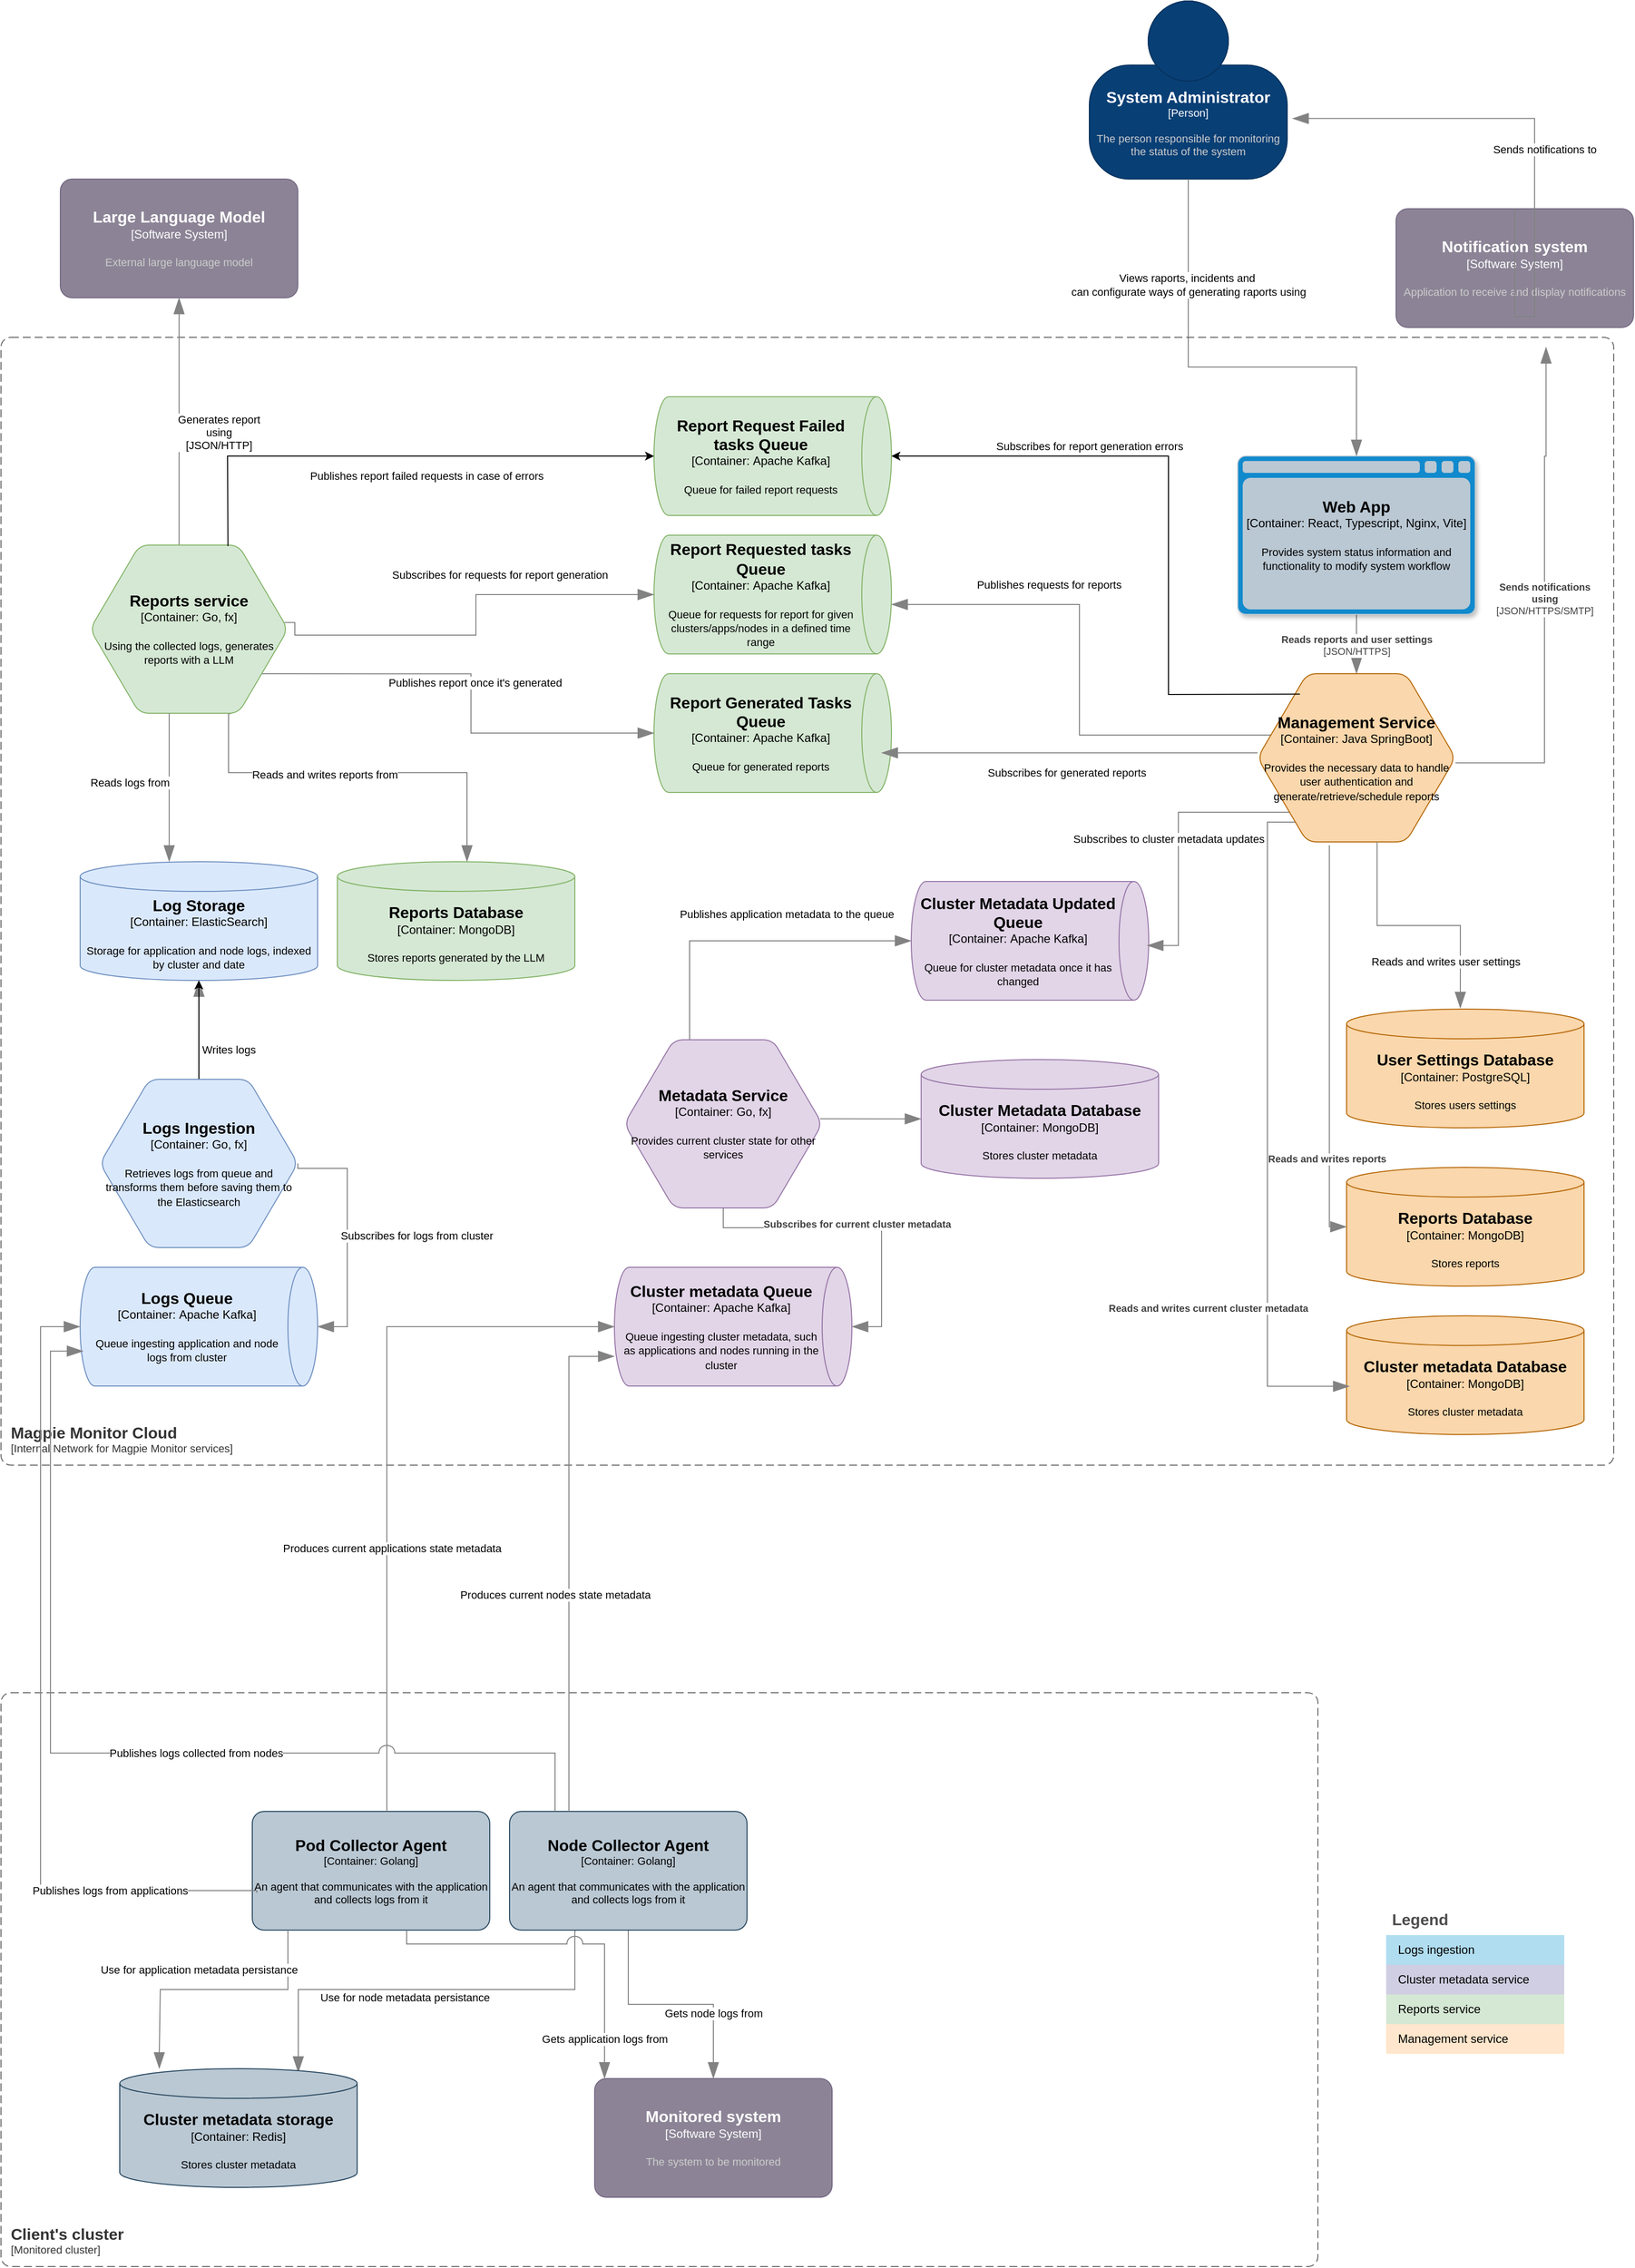 <mxfile version="24.9.1">
  <diagram name="Strona-1" id="r-6NvSKqyRKvIeXgEale">
    <mxGraphModel dx="2069" dy="2474" grid="1" gridSize="10" guides="1" tooltips="1" connect="1" arrows="1" fold="1" page="1" pageScale="1" pageWidth="827" pageHeight="1169" math="0" shadow="0">
      <root>
        <mxCell id="0" />
        <mxCell id="1" parent="0" />
        <object placeholders="1" c4Name="System Administrator" c4Type="Person" c4Description="The person responsible for monitoring the status of the system" label="&lt;font style=&quot;font-size: 16px&quot;&gt;&lt;b&gt;%c4Name%&lt;/b&gt;&lt;/font&gt;&lt;div&gt;[%c4Type%]&lt;/div&gt;&lt;br&gt;&lt;div&gt;&lt;font style=&quot;font-size: 11px&quot;&gt;&lt;font color=&quot;#cccccc&quot;&gt;%c4Description%&lt;/font&gt;&lt;/div&gt;" id="ZAhxkZwERCSujFTvZFaI-46">
          <mxCell style="html=1;fontSize=11;dashed=0;whiteSpace=wrap;fillColor=#083F75;strokeColor=#06315C;fontColor=#ffffff;shape=mxgraph.c4.person2;align=center;metaEdit=1;points=[[0.5,0,0],[1,0.5,0],[1,0.75,0],[0.75,1,0],[0.5,1,0],[0.25,1,0],[0,0.75,0],[0,0.5,0]];resizable=0;" parent="1" vertex="1">
            <mxGeometry x="1010" y="-280" width="200" height="180" as="geometry" />
          </mxCell>
        </object>
        <object placeholders="1" c4Name="Monitored system" c4Type="Software System" c4Description="The system to be monitored" label="&lt;font style=&quot;font-size: 16px&quot;&gt;&lt;b&gt;%c4Name%&lt;/b&gt;&lt;/font&gt;&lt;div&gt;[%c4Type%]&lt;/div&gt;&lt;br&gt;&lt;div&gt;&lt;font style=&quot;font-size: 11px&quot;&gt;&lt;font color=&quot;#cccccc&quot;&gt;%c4Description%&lt;/font&gt;&lt;/div&gt;" id="ZAhxkZwERCSujFTvZFaI-48">
          <mxCell style="rounded=1;whiteSpace=wrap;html=1;labelBackgroundColor=none;fillColor=#8C8496;fontColor=#ffffff;align=center;arcSize=10;strokeColor=#736782;metaEdit=1;resizable=0;points=[[0.25,0,0],[0.5,0,0],[0.75,0,0],[1,0.25,0],[1,0.5,0],[1,0.75,0],[0.75,1,0],[0.5,1,0],[0.25,1,0],[0,0.75,0],[0,0.5,0],[0,0.25,0]];" parent="1" vertex="1">
            <mxGeometry x="510" y="1820" width="240" height="120" as="geometry" />
          </mxCell>
        </object>
        <object placeholders="1" c4Type="Relationship" id="ZAhxkZwERCSujFTvZFaI-51">
          <mxCell style="endArrow=blockThin;html=1;fontSize=10;fontColor=#404040;strokeWidth=1;endFill=1;strokeColor=#828282;elbow=vertical;metaEdit=1;endSize=14;startSize=14;jumpStyle=arc;jumpSize=16;rounded=0;edgeStyle=orthogonalEdgeStyle;exitX=0.5;exitY=1;exitDx=0;exitDy=0;exitPerimeter=0;entryX=0.5;entryY=0;entryDx=0;entryDy=0;entryPerimeter=0;" parent="1" source="ZAhxkZwERCSujFTvZFaI-46" target="XUKh5Vn-OZLaP5JAbogg-2" edge="1">
            <mxGeometry width="240" relative="1" as="geometry">
              <mxPoint x="260" y="300" as="sourcePoint" />
              <mxPoint x="1280" y="220" as="targetPoint" />
              <Array as="points">
                <mxPoint x="1110" y="90" />
                <mxPoint x="1280" y="90" />
              </Array>
            </mxGeometry>
          </mxCell>
        </object>
        <mxCell id="ZAhxkZwERCSujFTvZFaI-52" value="&lt;div&gt;Views raports, incidents and&amp;nbsp;&lt;/div&gt;&lt;div&gt;can configurate ways of generating raports using&lt;/div&gt;" style="edgeLabel;html=1;align=center;verticalAlign=middle;resizable=0;points=[];" parent="ZAhxkZwERCSujFTvZFaI-51" connectable="0" vertex="1">
          <mxGeometry x="-0.523" y="-1" relative="1" as="geometry">
            <mxPoint x="1" y="-1" as="offset" />
          </mxGeometry>
        </mxCell>
        <object placeholders="1" c4Type="Relationship" id="ZAhxkZwERCSujFTvZFaI-53">
          <mxCell style="endArrow=blockThin;html=1;fontSize=10;fontColor=#404040;strokeWidth=1;endFill=1;strokeColor=#828282;elbow=vertical;metaEdit=1;endSize=14;startSize=14;jumpStyle=arc;jumpSize=16;rounded=0;edgeStyle=orthogonalEdgeStyle;entryX=0.5;entryY=0;entryDx=0;entryDy=0;entryPerimeter=0;exitX=0.5;exitY=1;exitDx=0;exitDy=0;exitPerimeter=0;" parent="1" source="ZAhxkZwERCSujFTvZFaI-62" target="ZAhxkZwERCSujFTvZFaI-48" edge="1">
            <mxGeometry width="240" relative="1" as="geometry">
              <mxPoint x="329" y="1030" as="sourcePoint" />
              <mxPoint x="724" y="610" as="targetPoint" />
            </mxGeometry>
          </mxCell>
        </object>
        <mxCell id="ZAhxkZwERCSujFTvZFaI-54" value="Gets node logs from" style="edgeLabel;html=1;align=center;verticalAlign=middle;resizable=0;points=[];" parent="ZAhxkZwERCSujFTvZFaI-53" connectable="0" vertex="1">
          <mxGeometry x="-0.182" y="-4" relative="1" as="geometry">
            <mxPoint x="64" y="5" as="offset" />
          </mxGeometry>
        </mxCell>
        <object placeholders="1" c4Name="Notification system" c4Type="Software System" c4Description="Application to receive and display notifications " label="&lt;font style=&quot;font-size: 16px&quot;&gt;&lt;b&gt;%c4Name%&lt;/b&gt;&lt;/font&gt;&lt;div&gt;[%c4Type%]&lt;/div&gt;&lt;br&gt;&lt;div&gt;&lt;font style=&quot;font-size: 11px&quot;&gt;&lt;font color=&quot;#cccccc&quot;&gt;%c4Description%&lt;/font&gt;&lt;/div&gt;" id="ZAhxkZwERCSujFTvZFaI-59">
          <mxCell style="rounded=1;whiteSpace=wrap;html=1;labelBackgroundColor=none;fillColor=#8C8496;fontColor=#ffffff;align=center;arcSize=10;strokeColor=#736782;metaEdit=1;resizable=0;points=[[0.25,0,0],[0.5,0,0],[0.75,0,0],[1,0.25,0],[1,0.5,0],[1,0.75,0],[0.75,1,0],[0.5,1,0],[0.25,1,0],[0,0.75,0],[0,0.5,0],[0,0.25,0]];" parent="1" vertex="1">
            <mxGeometry x="1320" y="-70" width="240" height="120" as="geometry" />
          </mxCell>
        </object>
        <object placeholders="1" c4Name="Magpie Monitor Cloud" c4Type="SystemScopeBoundary" c4Application="Internal Network for Magpie Monitor services" label="&lt;font style=&quot;font-size: 16px&quot;&gt;&lt;b&gt;&lt;div style=&quot;text-align: left&quot;&gt;%c4Name%&lt;/div&gt;&lt;/b&gt;&lt;/font&gt;&lt;div style=&quot;text-align: left&quot;&gt;[%c4Application%]&lt;/div&gt;" id="ZAhxkZwERCSujFTvZFaI-61">
          <mxCell style="rounded=1;fontSize=11;whiteSpace=wrap;html=1;dashed=1;arcSize=20;fillColor=none;strokeColor=#666666;fontColor=#333333;labelBackgroundColor=none;align=left;verticalAlign=bottom;labelBorderColor=none;spacingTop=0;spacing=10;dashPattern=8 4;metaEdit=1;rotatable=0;perimeter=rectanglePerimeter;noLabel=0;labelPadding=0;allowArrows=0;connectable=0;expand=0;recursiveResize=0;editable=1;pointerEvents=0;absoluteArcSize=1;points=[[0.25,0,0],[0.5,0,0],[0.75,0,0],[1,0.25,0],[1,0.5,0],[1,0.75,0],[0.75,1,0],[0.5,1,0],[0.25,1,0],[0,0.75,0],[0,0.5,0],[0,0.25,0]];" parent="1" vertex="1">
            <mxGeometry x="-90" y="60" width="1630" height="1140" as="geometry" />
          </mxCell>
        </object>
        <object placeholders="1" c4Name="Node Collector Agent" c4Type="Container" c4Technology="Golang" c4Description="An agent that communicates with the application and collects logs from it" label="&lt;font style=&quot;font-size: 16px&quot;&gt;&lt;b&gt;%c4Name%&lt;/b&gt;&lt;/font&gt;&lt;div&gt;[%c4Type%: %c4Technology%]&lt;/div&gt;&lt;br&gt;&lt;div&gt;&lt;font style=&quot;font-size: 11px&quot;&gt;&lt;font&gt;%c4Description%&lt;/font&gt;&lt;/font&gt;&lt;/div&gt;" id="ZAhxkZwERCSujFTvZFaI-62">
          <mxCell style="rounded=1;whiteSpace=wrap;html=1;fontSize=11;labelBackgroundColor=none;fillColor=#bac8d3;align=center;arcSize=10;strokeColor=#23445d;metaEdit=1;resizable=0;points=[[0.25,0,0],[0.5,0,0],[0.75,0,0],[1,0.25,0],[1,0.5,0],[1,0.75,0],[0.75,1,0],[0.5,1,0],[0.25,1,0],[0,0.75,0],[0,0.5,0],[0,0.25,0]];fontColor=default;" parent="1" vertex="1">
            <mxGeometry x="424" y="1550" width="240" height="120" as="geometry" />
          </mxCell>
        </object>
        <object placeholders="1" c4Name="Large Language Model" c4Type="Software System" c4Description="External large language model " label="&lt;font style=&quot;font-size: 16px&quot;&gt;&lt;b&gt;%c4Name%&lt;/b&gt;&lt;/font&gt;&lt;div&gt;[%c4Type%]&lt;/div&gt;&lt;br&gt;&lt;div&gt;&lt;font style=&quot;font-size: 11px&quot;&gt;&lt;font color=&quot;#cccccc&quot;&gt;%c4Description%&lt;/font&gt;&lt;/div&gt;" id="ZAhxkZwERCSujFTvZFaI-66">
          <mxCell style="rounded=1;whiteSpace=wrap;html=1;labelBackgroundColor=none;fillColor=#8C8496;fontColor=#ffffff;align=center;arcSize=10;strokeColor=#736782;metaEdit=1;resizable=0;points=[[0.25,0,0],[0.5,0,0],[0.75,0,0],[1,0.25,0],[1,0.5,0],[1,0.75,0],[0.75,1,0],[0.5,1,0],[0.25,1,0],[0,0.75,0],[0,0.5,0],[0,0.25,0]];" parent="1" vertex="1">
            <mxGeometry x="-30" y="-100" width="240" height="120" as="geometry" />
          </mxCell>
        </object>
        <object placeholders="1" c4Name="Reports Database" c4Type="Container" c4Technology="MongoDB" c4Description="Stores reports generated by the LLM" label="&lt;font style=&quot;font-size: 16px&quot;&gt;&lt;b&gt;%c4Name%&lt;/b&gt;&lt;/font&gt;&lt;div&gt;[%c4Type%:&amp;nbsp;%c4Technology%]&lt;/div&gt;&lt;br&gt;&lt;div&gt;&lt;font style=&quot;font-size: 11px&quot;&gt;&lt;font&gt;%c4Description%&lt;/font&gt;&lt;/font&gt;&lt;/div&gt;" id="ZAhxkZwERCSujFTvZFaI-76">
          <mxCell style="shape=cylinder3;size=15;whiteSpace=wrap;html=1;boundedLbl=1;rounded=0;labelBackgroundColor=none;fillColor=#d5e8d4;fontSize=12;align=center;strokeColor=#82b366;metaEdit=1;points=[[0.5,0,0],[1,0.25,0],[1,0.5,0],[1,0.75,0],[0.5,1,0],[0,0.75,0],[0,0.5,0],[0,0.25,0]];resizable=0;fontColor=default;" parent="1" vertex="1">
            <mxGeometry x="250" y="590" width="240" height="120" as="geometry" />
          </mxCell>
        </object>
        <object placeholders="1" c4Name="User Settings Database" c4Type="Container" c4Technology="PostgreSQL" c4Description="Stores users settings" label="&lt;font style=&quot;font-size: 16px&quot;&gt;&lt;b&gt;%c4Name%&lt;/b&gt;&lt;/font&gt;&lt;div&gt;[%c4Type%:&amp;nbsp;%c4Technology%]&lt;/div&gt;&lt;br&gt;&lt;div&gt;&lt;font style=&quot;font-size: 11px&quot;&gt;&lt;font&gt;%c4Description%&lt;/font&gt;&lt;/font&gt;&lt;/div&gt;" id="ZAhxkZwERCSujFTvZFaI-79">
          <mxCell style="shape=cylinder3;size=15;whiteSpace=wrap;html=1;boundedLbl=1;rounded=0;labelBackgroundColor=none;fillColor=#fad7ac;fontSize=12;align=center;strokeColor=#b46504;metaEdit=1;points=[[0.5,0,0],[1,0.25,0],[1,0.5,0],[1,0.75,0],[0.5,1,0],[0,0.75,0],[0,0.5,0],[0,0.25,0]];resizable=0;fontColor=default;" parent="1" vertex="1">
            <mxGeometry x="1270" y="739" width="240" height="120" as="geometry" />
          </mxCell>
        </object>
        <object placeholders="1" c4Type="Relationship" c4Technology="JSON/HTTPS/SMTP" c4Description="Sends notifications &#xa;using" label="&lt;div style=&quot;text-align: left&quot;&gt;&lt;div style=&quot;text-align: center&quot;&gt;&lt;b&gt;%c4Description%&lt;/b&gt;&lt;/div&gt;&lt;div style=&quot;text-align: center&quot;&gt;[%c4Technology%]&lt;/div&gt;&lt;/div&gt;" id="ZAhxkZwERCSujFTvZFaI-93">
          <mxCell style="endArrow=blockThin;html=1;fontSize=10;fontColor=#404040;strokeWidth=1;endFill=1;strokeColor=#828282;elbow=vertical;metaEdit=1;endSize=14;startSize=14;jumpStyle=arc;jumpSize=16;rounded=0;edgeStyle=orthogonalEdgeStyle;entryX=0.465;entryY=0.998;entryDx=0;entryDy=0;entryPerimeter=0;" parent="1" edge="1">
            <mxGeometry width="240" relative="1" as="geometry">
              <mxPoint x="1380" y="490.1" as="sourcePoint" />
              <mxPoint x="1471.6" y="69.86" as="targetPoint" />
              <Array as="points">
                <mxPoint x="1470" y="490.1" />
                <mxPoint x="1470" y="180.1" />
                <mxPoint x="1472" y="180.1" />
              </Array>
            </mxGeometry>
          </mxCell>
        </object>
        <object placeholders="1" c4Type="Relationship" c4Technology="JSON/HTTPS" c4Description="Reads reports and user settings" label="&lt;div style=&quot;text-align: left&quot;&gt;&lt;div style=&quot;text-align: center&quot;&gt;&lt;b&gt;%c4Description%&lt;/b&gt;&lt;/div&gt;&lt;div style=&quot;text-align: center&quot;&gt;[%c4Technology%]&lt;/div&gt;&lt;/div&gt;" id="ZAhxkZwERCSujFTvZFaI-94">
          <mxCell style="endArrow=blockThin;html=1;fontSize=10;fontColor=#404040;strokeWidth=1;endFill=1;strokeColor=#828282;elbow=vertical;metaEdit=1;endSize=14;startSize=14;jumpStyle=arc;jumpSize=16;rounded=0;edgeStyle=orthogonalEdgeStyle;exitX=0.5;exitY=1;exitDx=0;exitDy=0;exitPerimeter=0;entryX=0.5;entryY=0;entryDx=0;entryDy=0;entryPerimeter=0;" parent="1" source="XUKh5Vn-OZLaP5JAbogg-2" target="eQmtFs-PxKMfzNlPE_j_-91" edge="1">
            <mxGeometry x="0.009" width="240" relative="1" as="geometry">
              <mxPoint x="1280" y="340" as="sourcePoint" />
              <mxPoint x="1280" y="440" as="targetPoint" />
              <mxPoint as="offset" />
            </mxGeometry>
          </mxCell>
        </object>
        <object placeholders="1" c4Name="Log Storage" c4Type="Container" c4Technology="ElasticSearch" c4Description="Storage for application and node logs, indexed by cluster and date" label="&lt;font style=&quot;font-size: 16px&quot;&gt;&lt;b&gt;%c4Name%&lt;/b&gt;&lt;/font&gt;&lt;div&gt;[%c4Type%:&amp;nbsp;%c4Technology%]&lt;/div&gt;&lt;br&gt;&lt;div&gt;&lt;font style=&quot;font-size: 11px&quot;&gt;&lt;font&gt;%c4Description%&lt;/font&gt;&lt;/font&gt;&lt;/div&gt;" id="D1M34NYYOUFZSW-ZMFoi-1">
          <mxCell style="shape=cylinder3;size=15;whiteSpace=wrap;html=1;boundedLbl=1;rounded=0;labelBackgroundColor=none;fillColor=#dae8fc;fontSize=12;align=center;strokeColor=#6c8ebf;metaEdit=1;points=[[0.5,0,0],[1,0.25,0],[1,0.5,0],[1,0.75,0],[0.5,1,0],[0,0.75,0],[0,0.5,0],[0,0.25,0]];resizable=0;" parent="1" vertex="1">
            <mxGeometry x="-10" y="590" width="240" height="120" as="geometry" />
          </mxCell>
        </object>
        <object placeholders="1" c4Name="Logs Queue" c4Type="Container" c4Technology="Apache Kafka" c4Description="Queue ingesting application and node logs from cluster" label="&lt;font style=&quot;font-size: 16px&quot;&gt;&lt;b&gt;%c4Name%&lt;/b&gt;&lt;/font&gt;&lt;div&gt;[%c4Type%:&amp;nbsp;%c4Technology%]&lt;/div&gt;&lt;br&gt;&lt;div&gt;&lt;font style=&quot;font-size: 11px&quot;&gt;&lt;font&gt;%c4Description%&lt;/font&gt;&lt;/font&gt;&lt;/div&gt;" id="eQmtFs-PxKMfzNlPE_j_-2">
          <mxCell style="shape=cylinder3;size=15;direction=south;whiteSpace=wrap;html=1;boundedLbl=1;rounded=0;labelBackgroundColor=none;fillColor=#dae8fc;fontSize=12;align=center;strokeColor=#6c8ebf;metaEdit=1;points=[[0.5,0,0],[1,0.25,0],[1,0.5,0],[1,0.75,0],[0.5,1,0],[0,0.75,0],[0,0.5,0],[0,0.25,0]];resizable=0;fontColor=default;" parent="1" vertex="1">
            <mxGeometry x="-10" y="1000" width="240" height="120" as="geometry" />
          </mxCell>
        </object>
        <object placeholders="1" c4Name="Client&#39;s cluster" c4Type="SystemScopeBoundary" c4Application="Monitored cluster" label="&lt;font style=&quot;font-size: 16px&quot;&gt;&lt;b&gt;&lt;div style=&quot;text-align: left&quot;&gt;%c4Name%&lt;/div&gt;&lt;/b&gt;&lt;/font&gt;&lt;div style=&quot;text-align: left&quot;&gt;[%c4Application%]&lt;/div&gt;" id="eQmtFs-PxKMfzNlPE_j_-3">
          <mxCell style="rounded=1;fontSize=11;whiteSpace=wrap;html=1;dashed=1;arcSize=20;fillColor=none;strokeColor=#666666;fontColor=#333333;labelBackgroundColor=none;align=left;verticalAlign=bottom;labelBorderColor=none;spacingTop=0;spacing=10;dashPattern=8 4;metaEdit=1;rotatable=0;perimeter=rectanglePerimeter;noLabel=0;labelPadding=0;allowArrows=0;connectable=0;expand=0;recursiveResize=0;editable=1;pointerEvents=0;absoluteArcSize=1;points=[[0.25,0,0],[0.5,0,0],[0.75,0,0],[1,0.25,0],[1,0.5,0],[1,0.75,0],[0.75,1,0],[0.5,1,0],[0.25,1,0],[0,0.75,0],[0,0.5,0],[0,0.25,0]];" parent="1" vertex="1">
            <mxGeometry x="-90" y="1430" width="1331" height="580" as="geometry" />
          </mxCell>
        </object>
        <object placeholders="1" c4Name="Pod Collector Agent" c4Type="Container" c4Technology="Golang" c4Description="An agent that communicates with the application and collects logs from it" label="&lt;font style=&quot;font-size: 16px&quot;&gt;&lt;b&gt;%c4Name%&lt;/b&gt;&lt;/font&gt;&lt;div&gt;[%c4Type%: %c4Technology%]&lt;/div&gt;&lt;br&gt;&lt;div&gt;&lt;font style=&quot;font-size: 11px&quot;&gt;&lt;font&gt;%c4Description%&lt;/font&gt;&lt;/font&gt;&lt;/div&gt;" id="eQmtFs-PxKMfzNlPE_j_-4">
          <mxCell style="rounded=1;whiteSpace=wrap;html=1;fontSize=11;labelBackgroundColor=none;fillColor=#bac8d3;align=center;arcSize=10;strokeColor=#23445d;metaEdit=1;resizable=0;points=[[0.25,0,0],[0.5,0,0],[0.75,0,0],[1,0.25,0],[1,0.5,0],[1,0.75,0],[0.75,1,0],[0.5,1,0],[0.25,1,0],[0,0.75,0],[0,0.5,0],[0,0.25,0]];fontColor=default;" parent="1" vertex="1">
            <mxGeometry x="164" y="1550" width="240" height="120" as="geometry" />
          </mxCell>
        </object>
        <object placeholders="1" c4Name="Cluster metadata Queue" c4Type="Container" c4Technology="Apache Kafka" c4Description="Queue ingesting cluster metadata, such as applications and nodes running in the cluster" label="&lt;font style=&quot;font-size: 16px&quot;&gt;&lt;b&gt;%c4Name%&lt;/b&gt;&lt;/font&gt;&lt;div&gt;[%c4Type%:&amp;nbsp;%c4Technology%]&lt;/div&gt;&lt;br&gt;&lt;div&gt;&lt;font style=&quot;font-size: 11px&quot;&gt;&lt;font&gt;%c4Description%&lt;/font&gt;&lt;/font&gt;&lt;/div&gt;" id="eQmtFs-PxKMfzNlPE_j_-6">
          <mxCell style="shape=cylinder3;size=15;direction=south;whiteSpace=wrap;html=1;boundedLbl=1;rounded=0;labelBackgroundColor=none;fillColor=#e1d5e7;fontSize=12;align=center;strokeColor=#9673a6;metaEdit=1;points=[[0.5,0,0],[1,0.25,0],[1,0.5,0],[1,0.75,0],[0.5,1,0],[0,0.75,0],[0,0.5,0],[0,0.25,0]];resizable=0;fontColor=default;" parent="1" vertex="1">
            <mxGeometry x="530" y="1000" width="240" height="120" as="geometry" />
          </mxCell>
        </object>
        <object placeholders="1" c4Name="Report Requested tasks Queue" c4Type="Container" c4Technology="Apache Kafka" c4Description="Queue for requests for report for given clusters/apps/nodes in a defined time range" label="&lt;font style=&quot;font-size: 16px&quot;&gt;&lt;b&gt;%c4Name%&lt;/b&gt;&lt;/font&gt;&lt;div&gt;[%c4Type%:&amp;nbsp;%c4Technology%]&lt;/div&gt;&lt;br&gt;&lt;div&gt;&lt;font style=&quot;font-size: 11px&quot;&gt;&lt;font&gt;%c4Description%&lt;/font&gt;&lt;/font&gt;&lt;/div&gt;" id="eQmtFs-PxKMfzNlPE_j_-12">
          <mxCell style="shape=cylinder3;size=15;direction=south;whiteSpace=wrap;html=1;boundedLbl=1;rounded=0;labelBackgroundColor=none;fillColor=#d5e8d4;fontSize=12;align=center;strokeColor=#82b366;metaEdit=1;points=[[0.5,0,0],[1,0.25,0],[1,0.5,0],[1,0.75,0],[0.5,1,0],[0,0.75,0],[0,0.5,0],[0,0.25,0]];resizable=0;fontColor=default;" parent="1" vertex="1">
            <mxGeometry x="570" y="260" width="240" height="120" as="geometry" />
          </mxCell>
        </object>
        <object placeholders="1" c4Name="Report Generated Tasks Queue" c4Type="Container" c4Technology="Apache Kafka" c4Description="Queue for generated reports" label="&lt;font style=&quot;font-size: 16px&quot;&gt;&lt;b&gt;%c4Name%&lt;/b&gt;&lt;/font&gt;&lt;div&gt;[%c4Type%:&amp;nbsp;%c4Technology%]&lt;/div&gt;&lt;br&gt;&lt;div&gt;&lt;font style=&quot;font-size: 11px&quot;&gt;&lt;font&gt;%c4Description%&lt;/font&gt;&lt;/font&gt;&lt;/div&gt;" id="eQmtFs-PxKMfzNlPE_j_-13">
          <mxCell style="shape=cylinder3;size=15;direction=south;whiteSpace=wrap;html=1;boundedLbl=1;rounded=0;labelBackgroundColor=none;fillColor=#d5e8d4;fontSize=12;align=center;strokeColor=#82b366;metaEdit=1;points=[[0.5,0,0],[1,0.25,0],[1,0.5,0],[1,0.75,0],[0.5,1,0],[0,0.75,0],[0,0.5,0],[0,0.25,0]];resizable=0;fontColor=default;" parent="1" vertex="1">
            <mxGeometry x="570" y="400" width="240" height="120" as="geometry" />
          </mxCell>
        </object>
        <object placeholders="1" c4Type="Relationship" id="eQmtFs-PxKMfzNlPE_j_-20">
          <mxCell style="endArrow=blockThin;html=1;fontSize=10;fontColor=#404040;strokeWidth=1;endFill=1;strokeColor=#828282;elbow=vertical;metaEdit=1;endSize=14;startSize=14;jumpStyle=arc;jumpSize=16;rounded=0;edgeStyle=orthogonalEdgeStyle;entryX=0.5;entryY=1;entryDx=0;entryDy=0;entryPerimeter=0;exitX=0.5;exitY=0;exitDx=0;exitDy=0;exitPerimeter=0;" parent="1" source="eQmtFs-PxKMfzNlPE_j_-86" target="ZAhxkZwERCSujFTvZFaI-66" edge="1">
            <mxGeometry width="240" relative="1" as="geometry">
              <mxPoint x="-10" y="390" as="sourcePoint" />
              <mxPoint x="-210" y="560" as="targetPoint" />
              <Array as="points">
                <mxPoint x="90" y="270" />
              </Array>
            </mxGeometry>
          </mxCell>
        </object>
        <mxCell id="eQmtFs-PxKMfzNlPE_j_-24" value="Generates report &lt;br&gt;using&lt;br&gt;&lt;div&gt;[JSON/HTTP]&lt;/div&gt;" style="edgeLabel;html=1;align=center;verticalAlign=middle;resizable=0;points=[];" parent="eQmtFs-PxKMfzNlPE_j_-20" vertex="1" connectable="0">
          <mxGeometry x="0.072" y="5" relative="1" as="geometry">
            <mxPoint x="45" y="15" as="offset" />
          </mxGeometry>
        </mxCell>
        <object placeholders="1" c4Type="Relationship" id="eQmtFs-PxKMfzNlPE_j_-28">
          <mxCell style="endArrow=blockThin;html=1;fontSize=10;fontColor=#404040;strokeWidth=1;endFill=1;strokeColor=#828282;elbow=vertical;metaEdit=1;endSize=14;startSize=14;jumpStyle=arc;jumpSize=16;rounded=0;edgeStyle=orthogonalEdgeStyle;" parent="1" target="eQmtFs-PxKMfzNlPE_j_-34" edge="1">
            <mxGeometry width="240" relative="1" as="geometry">
              <mxPoint x="606" y="790" as="sourcePoint" />
              <mxPoint x="880" y="620" as="targetPoint" />
              <Array as="points">
                <mxPoint x="606" y="670" />
              </Array>
            </mxGeometry>
          </mxCell>
        </object>
        <mxCell id="eQmtFs-PxKMfzNlPE_j_-29" value="&lt;div&gt;&lt;font&gt;Publishes application metadata to the queue&lt;/font&gt;&lt;/div&gt;&lt;div&gt;&lt;font&gt;&lt;br&gt;&lt;/font&gt;&lt;/div&gt;" style="edgeLabel;html=1;align=center;verticalAlign=middle;resizable=0;points=[];" parent="eQmtFs-PxKMfzNlPE_j_-28" vertex="1" connectable="0">
          <mxGeometry x="0.198" y="-3" relative="1" as="geometry">
            <mxPoint x="12" y="-23" as="offset" />
          </mxGeometry>
        </mxCell>
        <object placeholders="1" c4Name="Cluster Metadata Updated Queue" c4Type="Container" c4Technology="Apache Kafka" c4Description="Queue for cluster metadata once it has changed" label="&lt;font style=&quot;font-size: 16px&quot;&gt;&lt;b&gt;%c4Name%&lt;/b&gt;&lt;/font&gt;&lt;div&gt;[%c4Type%:&amp;nbsp;%c4Technology%]&lt;/div&gt;&lt;br&gt;&lt;div&gt;&lt;font style=&quot;font-size: 11px&quot;&gt;&lt;font&gt;%c4Description%&lt;/font&gt;&lt;/font&gt;&lt;/div&gt;" id="eQmtFs-PxKMfzNlPE_j_-34">
          <mxCell style="shape=cylinder3;size=15;direction=south;whiteSpace=wrap;html=1;boundedLbl=1;rounded=0;labelBackgroundColor=none;fillColor=#e1d5e7;fontSize=12;align=center;strokeColor=#9673a6;metaEdit=1;points=[[0.5,0,0],[1,0.25,0],[1,0.5,0],[1,0.75,0],[0.5,1,0],[0,0.75,0],[0,0.5,0],[0,0.25,0]];resizable=0;fontColor=default;" parent="1" vertex="1">
            <mxGeometry x="830" y="610" width="240" height="120" as="geometry" />
          </mxCell>
        </object>
        <object placeholders="1" c4Type="Relationship" id="eQmtFs-PxKMfzNlPE_j_-35">
          <mxCell style="endArrow=blockThin;html=1;fontSize=10;fontColor=#404040;strokeWidth=1;endFill=1;strokeColor=#828282;elbow=vertical;metaEdit=1;endSize=14;startSize=14;jumpStyle=arc;jumpSize=16;rounded=0;edgeStyle=orthogonalEdgeStyle;entryX=0.539;entryY=0.007;entryDx=0;entryDy=0;entryPerimeter=0;" parent="1" source="eQmtFs-PxKMfzNlPE_j_-91" target="eQmtFs-PxKMfzNlPE_j_-34" edge="1">
            <mxGeometry width="240" relative="1" as="geometry">
              <mxPoint x="1160" y="540.034" as="sourcePoint" />
              <mxPoint x="1130" y="680" as="targetPoint" />
              <Array as="points">
                <mxPoint x="1100" y="540" />
                <mxPoint x="1100" y="675" />
              </Array>
            </mxGeometry>
          </mxCell>
        </object>
        <mxCell id="eQmtFs-PxKMfzNlPE_j_-36" value="Subscribes to cluster metadata updates" style="edgeLabel;html=1;align=center;verticalAlign=middle;resizable=0;points=[];" parent="eQmtFs-PxKMfzNlPE_j_-35" vertex="1" connectable="0">
          <mxGeometry x="-0.013" y="-6" relative="1" as="geometry">
            <mxPoint x="-4" y="2" as="offset" />
          </mxGeometry>
        </mxCell>
        <object placeholders="1" c4Type="Relationship" id="eQmtFs-PxKMfzNlPE_j_-38">
          <mxCell style="endArrow=blockThin;html=1;fontSize=10;fontColor=#404040;strokeWidth=1;endFill=1;strokeColor=#828282;elbow=vertical;metaEdit=1;endSize=14;startSize=14;jumpStyle=arc;jumpSize=16;rounded=0;edgeStyle=orthogonalEdgeStyle;exitX=0.983;exitY=0.46;exitDx=0;exitDy=0;exitPerimeter=0;" parent="1" source="eQmtFs-PxKMfzNlPE_j_-86" edge="1">
            <mxGeometry width="240" relative="1" as="geometry">
              <mxPoint x="230" y="360" as="sourcePoint" />
              <mxPoint x="570" y="320" as="targetPoint" />
              <Array as="points">
                <mxPoint x="207" y="361" />
                <mxPoint x="390" y="361" />
                <mxPoint x="390" y="320" />
              </Array>
            </mxGeometry>
          </mxCell>
        </object>
        <object placeholders="1" c4Type="Relationship" id="eQmtFs-PxKMfzNlPE_j_-39">
          <mxCell style="endArrow=blockThin;html=1;fontSize=10;fontColor=#404040;strokeWidth=1;endFill=1;strokeColor=#828282;elbow=vertical;metaEdit=1;endSize=14;startSize=14;jumpStyle=arc;jumpSize=16;rounded=0;edgeStyle=orthogonalEdgeStyle;exitX=0.857;exitY=0.765;exitDx=0;exitDy=0;exitPerimeter=0;" parent="1" source="eQmtFs-PxKMfzNlPE_j_-86" target="eQmtFs-PxKMfzNlPE_j_-13" edge="1">
            <mxGeometry width="240" relative="1" as="geometry">
              <mxPoint x="230" y="410" as="sourcePoint" />
              <mxPoint x="470" y="410" as="targetPoint" />
            </mxGeometry>
          </mxCell>
        </object>
        <mxCell id="eQmtFs-PxKMfzNlPE_j_-44" value="Publishes report once it&#39;s generated" style="edgeLabel;html=1;align=center;verticalAlign=middle;resizable=0;points=[];" parent="eQmtFs-PxKMfzNlPE_j_-39" vertex="1" connectable="0">
          <mxGeometry x="-0.055" y="1" relative="1" as="geometry">
            <mxPoint x="3" y="6" as="offset" />
          </mxGeometry>
        </mxCell>
        <object placeholders="1" c4Type="Relationship" id="eQmtFs-PxKMfzNlPE_j_-40">
          <mxCell style="endArrow=blockThin;html=1;fontSize=10;fontColor=#404040;strokeWidth=1;endFill=1;strokeColor=#828282;elbow=vertical;metaEdit=1;endSize=14;startSize=14;jumpStyle=arc;jumpSize=16;rounded=0;edgeStyle=orthogonalEdgeStyle;" parent="1" edge="1">
            <mxGeometry width="240" relative="1" as="geometry">
              <mxPoint x="1180" y="480" as="sourcePoint" />
              <mxPoint x="800" y="480" as="targetPoint" />
              <Array as="points">
                <mxPoint x="810" y="480" />
              </Array>
            </mxGeometry>
          </mxCell>
        </object>
        <mxCell id="eQmtFs-PxKMfzNlPE_j_-48" value="Subscribes for generated reports" style="edgeLabel;html=1;align=center;verticalAlign=middle;resizable=0;points=[];" parent="eQmtFs-PxKMfzNlPE_j_-40" vertex="1" connectable="0">
          <mxGeometry x="0.247" y="2" relative="1" as="geometry">
            <mxPoint x="44" y="18" as="offset" />
          </mxGeometry>
        </mxCell>
        <object placeholders="1" c4Type="Relationship" id="eQmtFs-PxKMfzNlPE_j_-41">
          <mxCell style="endArrow=blockThin;html=1;fontSize=10;fontColor=#404040;strokeWidth=1;endFill=1;strokeColor=#828282;elbow=vertical;metaEdit=1;endSize=14;startSize=14;jumpStyle=arc;jumpSize=16;rounded=0;edgeStyle=orthogonalEdgeStyle;exitX=0.077;exitY=0.358;exitDx=0;exitDy=0;exitPerimeter=0;" parent="1" source="eQmtFs-PxKMfzNlPE_j_-91" target="eQmtFs-PxKMfzNlPE_j_-12" edge="1">
            <mxGeometry width="240" relative="1" as="geometry">
              <mxPoint x="1160.24" y="461.72" as="sourcePoint" />
              <mxPoint x="880" y="430" as="targetPoint" />
              <Array as="points">
                <mxPoint x="1195" y="462" />
                <mxPoint x="1000" y="462" />
                <mxPoint x="1000" y="330" />
              </Array>
            </mxGeometry>
          </mxCell>
        </object>
        <mxCell id="eQmtFs-PxKMfzNlPE_j_-47" value="Publishes requests for reports" style="edgeLabel;html=1;align=center;verticalAlign=middle;resizable=0;points=[];" parent="eQmtFs-PxKMfzNlPE_j_-41" vertex="1" connectable="0">
          <mxGeometry x="0.507" relative="1" as="geometry">
            <mxPoint x="31" y="-20" as="offset" />
          </mxGeometry>
        </mxCell>
        <mxCell id="eQmtFs-PxKMfzNlPE_j_-43" value="Subscribes for requests for report generation" style="edgeLabel;html=1;align=center;verticalAlign=middle;resizable=0;points=[];" parent="1" vertex="1" connectable="0">
          <mxGeometry x="414" y="300.003" as="geometry" />
        </mxCell>
        <object placeholders="1" c4Name="Cluster Metadata Database" c4Type="Container" c4Technology="MongoDB" c4Description="Stores cluster metadata" label="&lt;font style=&quot;font-size: 16px&quot;&gt;&lt;b&gt;%c4Name%&lt;/b&gt;&lt;/font&gt;&lt;div&gt;[%c4Type%:&amp;nbsp;%c4Technology%]&lt;/div&gt;&lt;br&gt;&lt;div&gt;&lt;font style=&quot;font-size: 11px&quot;&gt;&lt;font&gt;%c4Description%&lt;/font&gt;&lt;/font&gt;&lt;/div&gt;" id="eQmtFs-PxKMfzNlPE_j_-49">
          <mxCell style="shape=cylinder3;size=15;whiteSpace=wrap;html=1;boundedLbl=1;rounded=0;labelBackgroundColor=none;fillColor=#e1d5e7;fontSize=12;align=center;strokeColor=#9673a6;metaEdit=1;points=[[0.5,0,0],[1,0.25,0],[1,0.5,0],[1,0.75,0],[0.5,1,0],[0,0.75,0],[0,0.5,0],[0,0.25,0]];resizable=0;fontColor=default;" parent="1" vertex="1">
            <mxGeometry x="840" y="790" width="240" height="120" as="geometry" />
          </mxCell>
        </object>
        <object placeholders="1" c4Name="Reports Database" c4Type="Container" c4Technology="MongoDB" c4Description="Stores reports" label="&lt;font style=&quot;font-size: 16px&quot;&gt;&lt;b&gt;%c4Name%&lt;/b&gt;&lt;/font&gt;&lt;div&gt;[%c4Type%:&amp;nbsp;%c4Technology%]&lt;/div&gt;&lt;br&gt;&lt;div&gt;&lt;font style=&quot;font-size: 11px&quot;&gt;&lt;font&gt;%c4Description%&lt;/font&gt;&lt;/font&gt;&lt;/div&gt;" id="eQmtFs-PxKMfzNlPE_j_-50">
          <mxCell style="shape=cylinder3;size=15;whiteSpace=wrap;html=1;boundedLbl=1;rounded=0;labelBackgroundColor=none;fillColor=#fad7ac;fontSize=12;align=center;strokeColor=#b46504;metaEdit=1;points=[[0.5,0,0],[1,0.25,0],[1,0.5,0],[1,0.75,0],[0.5,1,0],[0,0.75,0],[0,0.5,0],[0,0.25,0]];resizable=0;fontColor=default;" parent="1" vertex="1">
            <mxGeometry x="1270" y="899" width="240" height="120" as="geometry" />
          </mxCell>
        </object>
        <object placeholders="1" c4Name="Cluster metadata Database" c4Type="Container" c4Technology="MongoDB" c4Description="Stores cluster metadata" label="&lt;font style=&quot;font-size: 16px&quot;&gt;&lt;b&gt;%c4Name%&lt;/b&gt;&lt;/font&gt;&lt;div&gt;[%c4Type%:&amp;nbsp;%c4Technology%]&lt;/div&gt;&lt;br&gt;&lt;div&gt;&lt;font style=&quot;font-size: 11px&quot;&gt;&lt;font&gt;%c4Description%&lt;/font&gt;&lt;/font&gt;&lt;/div&gt;" id="eQmtFs-PxKMfzNlPE_j_-51">
          <mxCell style="shape=cylinder3;size=15;whiteSpace=wrap;html=1;boundedLbl=1;rounded=0;labelBackgroundColor=none;fillColor=#fad7ac;fontSize=12;align=center;strokeColor=#b46504;metaEdit=1;points=[[0.5,0,0],[1,0.25,0],[1,0.5,0],[1,0.75,0],[0.5,1,0],[0,0.75,0],[0,0.5,0],[0,0.25,0]];resizable=0;fontColor=default;" parent="1" vertex="1">
            <mxGeometry x="1270" y="1049" width="240" height="120" as="geometry" />
          </mxCell>
        </object>
        <object placeholders="1" c4Type="Relationship" id="eQmtFs-PxKMfzNlPE_j_-54">
          <mxCell style="endArrow=blockThin;html=1;fontSize=10;fontColor=#404040;strokeWidth=1;endFill=1;strokeColor=#828282;elbow=vertical;metaEdit=1;endSize=14;startSize=14;jumpStyle=arc;jumpSize=16;rounded=0;edgeStyle=orthogonalEdgeStyle;entryX=0;entryY=0.5;entryDx=0;entryDy=0;entryPerimeter=0;exitX=0.99;exitY=0.47;exitDx=0;exitDy=0;exitPerimeter=0;" parent="1" source="eQmtFs-PxKMfzNlPE_j_-90" target="eQmtFs-PxKMfzNlPE_j_-49" edge="1">
            <mxGeometry width="240" relative="1" as="geometry">
              <mxPoint x="770" y="850" as="sourcePoint" />
              <mxPoint x="930" y="820" as="targetPoint" />
            </mxGeometry>
          </mxCell>
        </object>
        <object placeholders="1" c4Type="Relationship" id="eQmtFs-PxKMfzNlPE_j_-55">
          <mxCell style="endArrow=blockThin;html=1;fontSize=10;fontColor=#404040;strokeWidth=1;endFill=1;strokeColor=#828282;elbow=vertical;metaEdit=1;endSize=14;startSize=14;jumpStyle=arc;jumpSize=16;rounded=0;edgeStyle=orthogonalEdgeStyle;exitX=0.711;exitY=1.002;exitDx=0;exitDy=0;exitPerimeter=0;" parent="1" source="eQmtFs-PxKMfzNlPE_j_-86" target="ZAhxkZwERCSujFTvZFaI-76" edge="1">
            <mxGeometry width="240" relative="1" as="geometry">
              <mxPoint x="140" y="450" as="sourcePoint" />
              <mxPoint x="380" y="590" as="targetPoint" />
              <Array as="points">
                <mxPoint x="140" y="440" />
                <mxPoint x="140" y="500" />
                <mxPoint x="381" y="500" />
              </Array>
            </mxGeometry>
          </mxCell>
        </object>
        <mxCell id="eQmtFs-PxKMfzNlPE_j_-89" value="Reads and writes reports from" style="edgeLabel;html=1;align=center;verticalAlign=middle;resizable=0;points=[];" parent="eQmtFs-PxKMfzNlPE_j_-55" vertex="1" connectable="0">
          <mxGeometry x="-0.193" y="-2" relative="1" as="geometry">
            <mxPoint as="offset" />
          </mxGeometry>
        </mxCell>
        <object placeholders="1" c4Type="Relationship" c4Description="Reads and writes reports" label="&lt;div style=&quot;text-align: left&quot;&gt;&lt;div style=&quot;text-align: center&quot;&gt;&lt;b&gt;%c4Description%&lt;/b&gt;&lt;/div&gt;" id="eQmtFs-PxKMfzNlPE_j_-56">
          <mxCell style="endArrow=blockThin;html=1;fontSize=10;fontColor=#404040;strokeWidth=1;endFill=1;strokeColor=#828282;elbow=vertical;metaEdit=1;endSize=14;startSize=14;jumpStyle=arc;jumpSize=16;rounded=0;edgeStyle=orthogonalEdgeStyle;entryX=0;entryY=0.5;entryDx=0;entryDy=0;entryPerimeter=0;exitX=0.363;exitY=1.02;exitDx=0;exitDy=0;exitPerimeter=0;" parent="1" source="eQmtFs-PxKMfzNlPE_j_-91" target="eQmtFs-PxKMfzNlPE_j_-50" edge="1">
            <mxGeometry x="0.571" y="-3" width="240" relative="1" as="geometry">
              <mxPoint x="1220" y="560" as="sourcePoint" />
              <mxPoint x="1220" y="960" as="targetPoint" />
              <Array as="points">
                <mxPoint x="1253" y="959" />
              </Array>
              <mxPoint as="offset" />
            </mxGeometry>
          </mxCell>
        </object>
        <object placeholders="1" c4Type="Relationship" c4Description="Reads and writes current cluster metadata" label="&lt;div style=&quot;text-align: left&quot;&gt;&lt;div style=&quot;text-align: center&quot;&gt;&lt;b&gt;%c4Description%&lt;/b&gt;&lt;/div&gt;" id="eQmtFs-PxKMfzNlPE_j_-57">
          <mxCell style="endArrow=blockThin;html=1;fontSize=10;fontColor=#404040;strokeWidth=1;endFill=1;strokeColor=#828282;elbow=vertical;metaEdit=1;endSize=14;startSize=14;jumpStyle=arc;jumpSize=16;rounded=0;edgeStyle=orthogonalEdgeStyle;entryX=0.012;entryY=0.594;entryDx=0;entryDy=0;entryPerimeter=0;" parent="1" target="eQmtFs-PxKMfzNlPE_j_-51" edge="1">
            <mxGeometry x="0.525" y="-60" width="240" relative="1" as="geometry">
              <mxPoint x="1220" y="550" as="sourcePoint" />
              <mxPoint x="1190" y="1120" as="targetPoint" />
              <Array as="points">
                <mxPoint x="1190" y="1120" />
              </Array>
              <mxPoint as="offset" />
            </mxGeometry>
          </mxCell>
        </object>
        <object placeholders="1" c4Type="Relationship" c4Description="Subscribes for current cluster metadata" label="&lt;div style=&quot;text-align: left&quot;&gt;&lt;div style=&quot;text-align: center&quot;&gt;&lt;b&gt;%c4Description%&lt;/b&gt;&lt;/div&gt;" id="eQmtFs-PxKMfzNlPE_j_-58">
          <mxCell style="endArrow=blockThin;html=1;fontSize=10;fontColor=#404040;strokeWidth=1;endFill=1;strokeColor=#828282;elbow=vertical;metaEdit=1;endSize=14;startSize=14;jumpStyle=arc;jumpSize=16;rounded=0;edgeStyle=orthogonalEdgeStyle;entryX=0.5;entryY=0;entryDx=0;entryDy=0;entryPerimeter=0;exitX=0.5;exitY=1;exitDx=0;exitDy=0;exitPerimeter=0;" parent="1" source="eQmtFs-PxKMfzNlPE_j_-90" target="eQmtFs-PxKMfzNlPE_j_-6" edge="1">
            <mxGeometry width="240" relative="1" as="geometry">
              <mxPoint x="721" y="910" as="sourcePoint" />
              <mxPoint x="960" y="870" as="targetPoint" />
              <Array as="points">
                <mxPoint x="640" y="960" />
                <mxPoint x="721" y="960" />
                <mxPoint x="721" y="956" />
                <mxPoint x="800" y="956" />
                <mxPoint x="800" y="1060" />
              </Array>
            </mxGeometry>
          </mxCell>
        </object>
        <object placeholders="1" c4Type="Relationship" id="eQmtFs-PxKMfzNlPE_j_-59">
          <mxCell style="endArrow=blockThin;html=1;fontSize=10;fontColor=#404040;strokeWidth=1;endFill=1;strokeColor=#828282;elbow=vertical;metaEdit=1;endSize=14;startSize=14;jumpStyle=arc;jumpSize=16;rounded=0;edgeStyle=orthogonalEdgeStyle;exitX=0.25;exitY=0;exitDx=0;exitDy=0;exitPerimeter=0;" parent="1" source="ZAhxkZwERCSujFTvZFaI-62" target="eQmtFs-PxKMfzNlPE_j_-6" edge="1">
            <mxGeometry width="240" relative="1" as="geometry">
              <mxPoint x="550" y="1410" as="sourcePoint" />
              <mxPoint x="484" y="1060" as="targetPoint" />
              <Array as="points">
                <mxPoint x="484" y="1090" />
              </Array>
            </mxGeometry>
          </mxCell>
        </object>
        <mxCell id="eQmtFs-PxKMfzNlPE_j_-60" value="Produces current nodes state metadata" style="edgeLabel;html=1;align=center;verticalAlign=middle;resizable=0;points=[];" parent="eQmtFs-PxKMfzNlPE_j_-59" vertex="1" connectable="0">
          <mxGeometry x="-0.046" y="2" relative="1" as="geometry">
            <mxPoint x="-12" y="22" as="offset" />
          </mxGeometry>
        </mxCell>
        <object placeholders="1" c4Type="Relationship" id="eQmtFs-PxKMfzNlPE_j_-61">
          <mxCell style="endArrow=blockThin;html=1;fontSize=10;fontColor=#404040;strokeWidth=1;endFill=1;strokeColor=#828282;elbow=vertical;metaEdit=1;endSize=14;startSize=14;jumpStyle=arc;jumpSize=16;rounded=0;edgeStyle=orthogonalEdgeStyle;entryX=0.5;entryY=1;entryDx=0;entryDy=0;entryPerimeter=0;" parent="1" target="eQmtFs-PxKMfzNlPE_j_-6" edge="1">
            <mxGeometry width="240" relative="1" as="geometry">
              <mxPoint x="300" y="1550" as="sourcePoint" />
              <mxPoint x="404" y="1370" as="targetPoint" />
              <Array as="points">
                <mxPoint x="300" y="1060" />
              </Array>
            </mxGeometry>
          </mxCell>
        </object>
        <mxCell id="eQmtFs-PxKMfzNlPE_j_-64" value="Produces current applications state metadata" style="edgeLabel;html=1;align=center;verticalAlign=middle;resizable=0;points=[];" parent="1" vertex="1" connectable="0">
          <mxGeometry x="544" y="1309.999" as="geometry">
            <mxPoint x="-239" y="-26" as="offset" />
          </mxGeometry>
        </mxCell>
        <object placeholders="1" c4Type="Relationship" id="eQmtFs-PxKMfzNlPE_j_-65">
          <mxCell style="endArrow=blockThin;html=1;fontSize=10;fontColor=#404040;strokeWidth=1;endFill=1;strokeColor=#828282;elbow=vertical;metaEdit=1;endSize=14;startSize=14;jumpStyle=arc;jumpSize=16;rounded=0;edgeStyle=orthogonalEdgeStyle;entryX=0.5;entryY=1;entryDx=0;entryDy=0;entryPerimeter=0;" parent="1" target="D1M34NYYOUFZSW-ZMFoi-1" edge="1">
            <mxGeometry width="240" relative="1" as="geometry">
              <mxPoint x="110" y="850" as="sourcePoint" />
              <mxPoint x="270" y="780" as="targetPoint" />
            </mxGeometry>
          </mxCell>
        </object>
        <mxCell id="eQmtFs-PxKMfzNlPE_j_-66" value="&lt;div&gt;Writes logs&lt;/div&gt;" style="edgeLabel;html=1;align=center;verticalAlign=middle;resizable=0;points=[];" parent="eQmtFs-PxKMfzNlPE_j_-65" vertex="1" connectable="0">
          <mxGeometry x="0.165" relative="1" as="geometry">
            <mxPoint x="30" y="11" as="offset" />
          </mxGeometry>
        </mxCell>
        <object placeholders="1" c4Type="Relationship" id="eQmtFs-PxKMfzNlPE_j_-67">
          <mxCell style="endArrow=blockThin;html=1;fontSize=10;fontColor=#404040;strokeWidth=1;endFill=1;strokeColor=#828282;elbow=vertical;metaEdit=1;endSize=14;startSize=14;jumpStyle=arc;jumpSize=16;rounded=0;edgeStyle=orthogonalEdgeStyle;entryX=0.5;entryY=1;entryDx=0;entryDy=0;entryPerimeter=0;exitX=0.019;exitY=0.686;exitDx=0;exitDy=0;exitPerimeter=0;" parent="1" source="eQmtFs-PxKMfzNlPE_j_-4" target="eQmtFs-PxKMfzNlPE_j_-2" edge="1">
            <mxGeometry width="240" relative="1" as="geometry">
              <mxPoint x="140" y="1630" as="sourcePoint" />
              <mxPoint x="790" y="1330" as="targetPoint" />
              <Array as="points">
                <mxPoint x="169" y="1630" />
                <mxPoint x="-50" y="1630" />
                <mxPoint x="-50" y="1060" />
              </Array>
            </mxGeometry>
          </mxCell>
        </object>
        <mxCell id="eQmtFs-PxKMfzNlPE_j_-68" value="Publishes logs from applications" style="edgeLabel;html=1;align=center;verticalAlign=middle;resizable=0;points=[];" parent="eQmtFs-PxKMfzNlPE_j_-67" vertex="1" connectable="0">
          <mxGeometry x="0.244" y="1" relative="1" as="geometry">
            <mxPoint x="71" y="296" as="offset" />
          </mxGeometry>
        </mxCell>
        <object placeholders="1" c4Type="Relationship" id="eQmtFs-PxKMfzNlPE_j_-69">
          <mxCell style="endArrow=blockThin;html=1;fontSize=10;fontColor=#404040;strokeWidth=1;endFill=1;strokeColor=#828282;elbow=vertical;metaEdit=1;endSize=14;startSize=14;jumpStyle=arc;jumpSize=16;rounded=0;edgeStyle=orthogonalEdgeStyle;entryX=0.706;entryY=0.987;entryDx=0;entryDy=0;entryPerimeter=0;" parent="1" target="eQmtFs-PxKMfzNlPE_j_-2" edge="1">
            <mxGeometry width="240" relative="1" as="geometry">
              <mxPoint x="470" y="1550" as="sourcePoint" />
              <mxPoint x="620" y="1490" as="targetPoint" />
              <Array as="points">
                <mxPoint x="470" y="1491" />
                <mxPoint x="-40" y="1491" />
                <mxPoint x="-40" y="1085" />
              </Array>
            </mxGeometry>
          </mxCell>
        </object>
        <mxCell id="eQmtFs-PxKMfzNlPE_j_-70" value="Publishes logs collected from nodes" style="edgeLabel;html=1;align=center;verticalAlign=middle;resizable=0;points=[];" parent="eQmtFs-PxKMfzNlPE_j_-69" vertex="1" connectable="0">
          <mxGeometry x="-0.163" relative="1" as="geometry">
            <mxPoint as="offset" />
          </mxGeometry>
        </mxCell>
        <object placeholders="1" c4Type="Relationship" id="eQmtFs-PxKMfzNlPE_j_-73">
          <mxCell style="endArrow=blockThin;html=1;fontSize=10;fontColor=#404040;strokeWidth=1;endFill=1;strokeColor=#828282;elbow=vertical;metaEdit=1;endSize=14;startSize=14;jumpStyle=arc;jumpSize=16;rounded=0;edgeStyle=orthogonalEdgeStyle;" parent="1" edge="1">
            <mxGeometry width="240" relative="1" as="geometry">
              <mxPoint x="200" y="1670" as="sourcePoint" />
              <mxPoint x="70" y="1810" as="targetPoint" />
              <Array as="points">
                <mxPoint x="200" y="1673" />
                <mxPoint x="200" y="1730" />
                <mxPoint x="71" y="1730" />
                <mxPoint x="71" y="1800" />
                <mxPoint x="70" y="1800" />
              </Array>
            </mxGeometry>
          </mxCell>
        </object>
        <mxCell id="eQmtFs-PxKMfzNlPE_j_-81" value="Use for application metadata persistance" style="edgeLabel;html=1;align=center;verticalAlign=middle;resizable=0;points=[];" parent="eQmtFs-PxKMfzNlPE_j_-73" vertex="1" connectable="0">
          <mxGeometry x="-0.06" relative="1" as="geometry">
            <mxPoint x="-23" y="-20" as="offset" />
          </mxGeometry>
        </mxCell>
        <object placeholders="1" c4Type="Relationship" id="eQmtFs-PxKMfzNlPE_j_-74">
          <mxCell style="endArrow=blockThin;html=1;fontSize=10;fontColor=#404040;strokeWidth=1;endFill=1;strokeColor=#828282;elbow=vertical;metaEdit=1;endSize=14;startSize=14;jumpStyle=arc;jumpSize=16;rounded=0;edgeStyle=orthogonalEdgeStyle;entryX=0.877;entryY=0.034;entryDx=0;entryDy=0;entryPerimeter=0;exitX=0.28;exitY=1.005;exitDx=0;exitDy=0;exitPerimeter=0;" parent="1" source="ZAhxkZwERCSujFTvZFaI-62" edge="1">
            <mxGeometry width="240" relative="1" as="geometry">
              <mxPoint x="570" y="1680" as="sourcePoint" />
              <mxPoint x="210.48" y="1814.08" as="targetPoint" />
              <Array as="points">
                <mxPoint x="490" y="1671" />
                <mxPoint x="490" y="1730" />
                <mxPoint x="210" y="1730" />
              </Array>
            </mxGeometry>
          </mxCell>
        </object>
        <object placeholders="1" c4Type="Relationship" id="eQmtFs-PxKMfzNlPE_j_-77">
          <mxCell style="endArrow=blockThin;html=1;fontSize=10;fontColor=#404040;strokeWidth=1;endFill=1;strokeColor=#828282;elbow=vertical;metaEdit=1;endSize=14;startSize=14;jumpStyle=arc;jumpSize=16;rounded=0;edgeStyle=orthogonalEdgeStyle;exitX=0.65;exitY=1;exitDx=0;exitDy=0;exitPerimeter=0;" parent="1" source="eQmtFs-PxKMfzNlPE_j_-4" target="ZAhxkZwERCSujFTvZFaI-48" edge="1">
            <mxGeometry width="240" relative="1" as="geometry">
              <mxPoint x="320" y="1684" as="sourcePoint" />
              <mxPoint x="530" y="1820" as="targetPoint" />
              <Array as="points">
                <mxPoint x="320" y="1684" />
                <mxPoint x="520" y="1684" />
              </Array>
            </mxGeometry>
          </mxCell>
        </object>
        <mxCell id="eQmtFs-PxKMfzNlPE_j_-79" value="Use for node metadata persistance" style="edgeLabel;html=1;align=center;verticalAlign=middle;resizable=0;points=[];" parent="1" connectable="0" vertex="1">
          <mxGeometry x="330.001" y="1740.0" as="geometry">
            <mxPoint x="-12" y="-2" as="offset" />
          </mxGeometry>
        </mxCell>
        <mxCell id="eQmtFs-PxKMfzNlPE_j_-80" value="Gets application logs from" style="edgeLabel;html=1;align=center;verticalAlign=middle;resizable=0;points=[];" parent="1" connectable="0" vertex="1">
          <mxGeometry x="519.995" y="1780.0" as="geometry" />
        </mxCell>
        <object placeholders="1" c4Type="Relationship" id="eQmtFs-PxKMfzNlPE_j_-82">
          <mxCell style="endArrow=blockThin;html=1;fontSize=10;fontColor=#404040;strokeWidth=1;endFill=1;strokeColor=#828282;elbow=vertical;metaEdit=1;endSize=14;startSize=14;jumpStyle=arc;jumpSize=16;rounded=0;edgeStyle=orthogonalEdgeStyle;entryX=0.5;entryY=0;entryDx=0;entryDy=0;entryPerimeter=0;exitX=1;exitY=0.5;exitDx=0;exitDy=0;exitPerimeter=0;" parent="1" source="eQmtFs-PxKMfzNlPE_j_-84" target="eQmtFs-PxKMfzNlPE_j_-2" edge="1">
            <mxGeometry width="240" relative="1" as="geometry">
              <mxPoint x="230" y="910" as="sourcePoint" />
              <mxPoint x="570" y="800" as="targetPoint" />
              <Array as="points">
                <mxPoint x="210" y="900" />
                <mxPoint x="260" y="900" />
                <mxPoint x="260" y="1060" />
              </Array>
            </mxGeometry>
          </mxCell>
        </object>
        <mxCell id="eQmtFs-PxKMfzNlPE_j_-83" value="Subscribes for logs from cluster" style="edgeLabel;html=1;align=center;verticalAlign=middle;resizable=0;points=[];" parent="eQmtFs-PxKMfzNlPE_j_-82" vertex="1" connectable="0">
          <mxGeometry x="0.003" y="1" relative="1" as="geometry">
            <mxPoint x="69" as="offset" />
          </mxGeometry>
        </mxCell>
        <mxCell id="eQmtFs-PxKMfzNlPE_j_-85" value="" style="edgeStyle=orthogonalEdgeStyle;rounded=0;orthogonalLoop=1;jettySize=auto;html=1;exitX=0.5;exitY=0;exitDx=0;exitDy=0;exitPerimeter=0;" parent="1" source="eQmtFs-PxKMfzNlPE_j_-84" target="D1M34NYYOUFZSW-ZMFoi-1" edge="1">
          <mxGeometry relative="1" as="geometry">
            <mxPoint x="120" y="800" as="sourcePoint" />
          </mxGeometry>
        </mxCell>
        <object placeholders="1" c4Name="Logs Ingestion" c4Type="Container" c4Technology="Go, fx" c4Description="Retrieves logs from queue and transforms them before saving them to the Elasticsearch" label="&lt;font style=&quot;font-size: 16px&quot;&gt;&lt;b&gt;%c4Name%&lt;/b&gt;&lt;/font&gt;&lt;div&gt;[%c4Type%:&amp;nbsp;%c4Technology%]&lt;/div&gt;&lt;br&gt;&lt;div&gt;&lt;font style=&quot;font-size: 11px&quot;&gt;&lt;font&gt;%c4Description%&lt;/font&gt;&lt;/font&gt;&lt;/div&gt;" id="eQmtFs-PxKMfzNlPE_j_-84">
          <mxCell style="shape=hexagon;size=50;perimeter=hexagonPerimeter2;whiteSpace=wrap;html=1;fixedSize=1;rounded=1;labelBackgroundColor=none;fillColor=#dae8fc;fontSize=12;align=center;strokeColor=#6c8ebf;metaEdit=1;points=[[0.5,0,0],[1,0.25,0],[1,0.5,0],[1,0.75,0],[0.5,1,0],[0,0.75,0],[0,0.5,0],[0,0.25,0]];resizable=0;fontColor=default;" parent="1" vertex="1">
            <mxGeometry x="10" y="810" width="200" height="170" as="geometry" />
          </mxCell>
        </object>
        <object placeholders="1" c4Name="Reports service" c4Type="Container" c4Technology="Go, fx" c4Description="Using the collected logs, generates reports with a LLM" label="&lt;font style=&quot;font-size: 16px&quot;&gt;&lt;b&gt;%c4Name%&lt;/b&gt;&lt;/font&gt;&lt;div&gt;[%c4Type%:&amp;nbsp;%c4Technology%]&lt;/div&gt;&lt;br&gt;&lt;div&gt;&lt;font style=&quot;font-size: 11px;&quot;&gt;&lt;font&gt;%c4Description%&lt;/font&gt;&lt;/font&gt;&lt;/div&gt;" id="eQmtFs-PxKMfzNlPE_j_-86">
          <mxCell style="shape=hexagon;size=50;perimeter=hexagonPerimeter2;whiteSpace=wrap;html=1;fixedSize=1;rounded=1;labelBackgroundColor=none;fillColor=#D5E8D4;fontSize=12;align=center;strokeColor=#82b366;metaEdit=1;points=[[0.5,0,0],[1,0.25,0],[1,0.5,0],[1,0.75,0],[0.5,1,0],[0,0.75,0],[0,0.5,0],[0,0.25,0]];resizable=0;fillStyle=auto;fontColor=default;" parent="1" vertex="1">
            <mxGeometry y="270" width="200" height="170" as="geometry" />
          </mxCell>
        </object>
        <object placeholders="1" c4Type="Relationship" id="eQmtFs-PxKMfzNlPE_j_-87">
          <mxCell style="endArrow=blockThin;html=1;fontSize=10;fontColor=#404040;strokeWidth=1;endFill=1;strokeColor=#828282;elbow=vertical;metaEdit=1;endSize=14;startSize=14;jumpStyle=arc;jumpSize=16;rounded=0;edgeStyle=orthogonalEdgeStyle;" parent="1" edge="1">
            <mxGeometry width="240" relative="1" as="geometry">
              <mxPoint x="80" y="440" as="sourcePoint" />
              <mxPoint x="80" y="590" as="targetPoint" />
            </mxGeometry>
          </mxCell>
        </object>
        <mxCell id="eQmtFs-PxKMfzNlPE_j_-88" value="Reads logs from" style="edgeLabel;html=1;align=center;verticalAlign=middle;resizable=0;points=[];" parent="1" vertex="1" connectable="0">
          <mxGeometry x="40" y="520.003" as="geometry">
            <mxPoint y="-10" as="offset" />
          </mxGeometry>
        </mxCell>
        <object placeholders="1" c4Name="Metadata Service" c4Type="Container" c4Technology="Go, fx" c4Description="Provides current cluster state for other services" label="&lt;font style=&quot;font-size: 16px&quot;&gt;&lt;b&gt;%c4Name%&lt;/b&gt;&lt;/font&gt;&lt;div&gt;[%c4Type%:&amp;nbsp;%c4Technology%]&lt;/div&gt;&lt;br&gt;&lt;div&gt;&lt;font style=&quot;font-size: 11px&quot;&gt;&lt;font&gt;%c4Description%&lt;/font&gt;&lt;/font&gt;&lt;/div&gt;" id="eQmtFs-PxKMfzNlPE_j_-90">
          <mxCell style="shape=hexagon;size=50;perimeter=hexagonPerimeter2;whiteSpace=wrap;html=1;fixedSize=1;rounded=1;labelBackgroundColor=none;fillColor=#e1d5e7;fontSize=12;align=center;strokeColor=#9673a6;metaEdit=1;points=[[0.5,0,0],[1,0.25,0],[1,0.5,0],[1,0.75,0],[0.5,1,0],[0,0.75,0],[0,0.5,0],[0,0.25,0]];resizable=0;fontColor=default;" parent="1" vertex="1">
            <mxGeometry x="540" y="770" width="200" height="170" as="geometry" />
          </mxCell>
        </object>
        <object placeholders="1" c4Name="Management Service" c4Type="Container" c4Technology="Java SpringBoot" c4Description="Provides the necessary data to handle user authentication and generate/retrieve/schedule reports" label="&lt;font style=&quot;font-size: 16px&quot;&gt;&lt;b&gt;%c4Name%&lt;/b&gt;&lt;/font&gt;&lt;div&gt;[%c4Type%:&amp;nbsp;%c4Technology%]&lt;/div&gt;&lt;br&gt;&lt;div&gt;&lt;font style=&quot;font-size: 11px&quot;&gt;&lt;font&gt;%c4Description%&lt;/font&gt;&lt;/font&gt;&lt;/div&gt;" id="eQmtFs-PxKMfzNlPE_j_-91">
          <mxCell style="shape=hexagon;size=50;perimeter=hexagonPerimeter2;whiteSpace=wrap;html=1;fixedSize=1;rounded=1;labelBackgroundColor=none;fillColor=#fad7ac;fontSize=12;align=center;strokeColor=#b46504;metaEdit=1;points=[[0.5,0,0],[1,0.25,0],[1,0.5,0],[1,0.75,0],[0.5,1,0],[0,0.75,0],[0,0.5,0],[0,0.25,0]];resizable=0;fontColor=default;" parent="1" vertex="1">
            <mxGeometry x="1180" y="400" width="200" height="170" as="geometry" />
          </mxCell>
        </object>
        <object placeholders="1" c4Type="Relationship" id="eQmtFs-PxKMfzNlPE_j_-94">
          <mxCell style="endArrow=blockThin;html=1;fontSize=10;fontColor=#404040;strokeWidth=1;endFill=1;strokeColor=#828282;elbow=vertical;metaEdit=1;endSize=14;startSize=14;jumpStyle=arc;jumpSize=16;rounded=0;edgeStyle=orthogonalEdgeStyle;entryX=0.479;entryY=-0.007;entryDx=0;entryDy=0;entryPerimeter=0;exitX=0.604;exitY=0.999;exitDx=0;exitDy=0;exitPerimeter=0;" parent="1" source="eQmtFs-PxKMfzNlPE_j_-91" target="ZAhxkZwERCSujFTvZFaI-79" edge="1">
            <mxGeometry width="240" relative="1" as="geometry">
              <mxPoint x="850" y="810" as="sourcePoint" />
              <mxPoint x="1090" y="810" as="targetPoint" />
            </mxGeometry>
          </mxCell>
        </object>
        <mxCell id="eQmtFs-PxKMfzNlPE_j_-95" value="Reads and writes user settings" style="edgeLabel;html=1;align=center;verticalAlign=middle;resizable=0;points=[];" parent="eQmtFs-PxKMfzNlPE_j_-94" vertex="1" connectable="0">
          <mxGeometry x="-0.426" y="-2" relative="1" as="geometry">
            <mxPoint x="71" y="48" as="offset" />
          </mxGeometry>
        </mxCell>
        <object placeholders="1" c4Type="Relationship" id="sUVE6fSOr7LZlt9xrACl-1">
          <mxCell style="endArrow=blockThin;html=1;fontSize=10;fontColor=#404040;strokeWidth=1;endFill=1;strokeColor=#828282;elbow=vertical;metaEdit=1;endSize=14;startSize=14;jumpStyle=arc;jumpSize=16;rounded=0;edgeStyle=orthogonalEdgeStyle;entryX=1.026;entryY=0.66;entryDx=0;entryDy=0;entryPerimeter=0;exitX=0.5;exitY=0;exitDx=0;exitDy=0;exitPerimeter=0;" parent="1" source="ZAhxkZwERCSujFTvZFaI-59" target="ZAhxkZwERCSujFTvZFaI-46" edge="1">
            <mxGeometry width="240" relative="1" as="geometry">
              <mxPoint x="1350" y="380" as="sourcePoint" />
              <mxPoint x="1590" y="380" as="targetPoint" />
              <Array as="points">
                <mxPoint x="1460" y="39" />
              </Array>
            </mxGeometry>
          </mxCell>
        </object>
        <mxCell id="sUVE6fSOr7LZlt9xrACl-2" value="Sends notifications to" style="edgeLabel;html=1;align=center;verticalAlign=middle;resizable=0;points=[];" parent="sUVE6fSOr7LZlt9xrACl-1" vertex="1" connectable="0">
          <mxGeometry x="-0.177" y="-6" relative="1" as="geometry">
            <mxPoint x="4" y="-62" as="offset" />
          </mxGeometry>
        </mxCell>
        <object placeholders="1" c4Name="Web App" c4Type="Container" c4Technology="React, Typescript, Nginx, Vite" c4Description="Provides system status information and functionality to modify system workflow" label="&lt;font style=&quot;font-size: 16px&quot;&gt;&lt;b&gt;%c4Name%&lt;/b&gt;&lt;/font&gt;&lt;div&gt;[%c4Type%:&amp;nbsp;%c4Technology%]&lt;/div&gt;&lt;br&gt;&lt;div&gt;&lt;font style=&quot;font-size: 11px&quot;&gt;&lt;font&gt;%c4Description%&lt;/font&gt;&lt;/font&gt;&lt;/div&gt;" id="XUKh5Vn-OZLaP5JAbogg-2">
          <mxCell style="shape=mxgraph.c4.webBrowserContainer2;whiteSpace=wrap;html=1;boundedLbl=1;rounded=0;labelBackgroundColor=none;strokeColor=none;fillColor=#BAC8D3;strokeColor=#118ACD;strokeColor2=#BAC8D3;fontSize=12;align=center;metaEdit=1;points=[[0.5,0,0],[1,0.25,0],[1,0.5,0],[1,0.75,0],[0.5,1,0],[0,0.75,0],[0,0.5,0],[0,0.25,0]];resizable=0;gradientColor=none;strokeWidth=1;shadow=1;" parent="1" vertex="1">
            <mxGeometry x="1160" y="180" width="240" height="160" as="geometry" />
          </mxCell>
        </object>
        <object placeholders="1" c4Name="Cluster metadata storage" c4Type="Container" c4Technology="Redis" c4Description="Stores cluster metadata" label="&lt;font style=&quot;font-size: 16px&quot;&gt;&lt;b&gt;%c4Name%&lt;/b&gt;&lt;/font&gt;&lt;div&gt;[%c4Type%:&amp;nbsp;%c4Technology%]&lt;/div&gt;&lt;br&gt;&lt;div&gt;&lt;font style=&quot;font-size: 11px&quot;&gt;&lt;font&gt;%c4Description%&lt;/font&gt;&lt;/font&gt;&lt;/div&gt;" id="84hmjW7imxVTDGzhKVNH-1">
          <mxCell style="shape=cylinder3;size=15;whiteSpace=wrap;html=1;boundedLbl=1;rounded=0;labelBackgroundColor=none;fillColor=#bac8d3;fontSize=12;align=center;strokeColor=#23445d;metaEdit=1;points=[[0.5,0,0],[1,0.25,0],[1,0.5,0],[1,0.75,0],[0.5,1,0],[0,0.75,0],[0,0.5,0],[0,0.25,0]];resizable=0;fontColor=default;" parent="1" vertex="1">
            <mxGeometry x="30" y="1810" width="240" height="120" as="geometry" />
          </mxCell>
        </object>
        <mxCell id="84hmjW7imxVTDGzhKVNH-2" value="Legend" style="shape=table;startSize=30;container=1;collapsible=0;childLayout=tableLayout;fontSize=16;align=left;verticalAlign=top;fillColor=none;strokeColor=none;fontColor=#4D4D4D;fontStyle=1;spacingLeft=6;spacing=0;resizable=0;" parent="1" vertex="1">
          <mxGeometry x="1310" y="1645" width="180" height="150" as="geometry" />
        </mxCell>
        <mxCell id="84hmjW7imxVTDGzhKVNH-3" value="" style="shape=tableRow;horizontal=0;startSize=0;swimlaneHead=0;swimlaneBody=0;strokeColor=inherit;top=0;left=0;bottom=0;right=0;collapsible=0;dropTarget=0;fillColor=none;points=[[0,0.5],[1,0.5]];portConstraint=eastwest;fontSize=12;" parent="84hmjW7imxVTDGzhKVNH-2" vertex="1">
          <mxGeometry y="30" width="180" height="30" as="geometry" />
        </mxCell>
        <mxCell id="84hmjW7imxVTDGzhKVNH-4" value="Logs ingestion" style="shape=partialRectangle;html=1;whiteSpace=wrap;connectable=0;strokeColor=#10739e;overflow=hidden;fillColor=#b1ddf0;top=0;left=0;bottom=0;right=0;pointerEvents=1;fontSize=12;align=left;spacingLeft=10;spacingRight=4;" parent="84hmjW7imxVTDGzhKVNH-3" vertex="1">
          <mxGeometry width="180" height="30" as="geometry">
            <mxRectangle width="180" height="30" as="alternateBounds" />
          </mxGeometry>
        </mxCell>
        <mxCell id="84hmjW7imxVTDGzhKVNH-5" value="" style="shape=tableRow;horizontal=0;startSize=0;swimlaneHead=0;swimlaneBody=0;strokeColor=inherit;top=0;left=0;bottom=0;right=0;collapsible=0;dropTarget=0;fillColor=none;points=[[0,0.5],[1,0.5]];portConstraint=eastwest;fontSize=12;" parent="84hmjW7imxVTDGzhKVNH-2" vertex="1">
          <mxGeometry y="60" width="180" height="30" as="geometry" />
        </mxCell>
        <mxCell id="84hmjW7imxVTDGzhKVNH-6" value="Cluster metadata service" style="shape=partialRectangle;html=1;whiteSpace=wrap;connectable=0;strokeColor=#56517e;overflow=hidden;fillColor=#d0cee2;top=0;left=0;bottom=0;right=0;pointerEvents=1;fontSize=12;align=left;spacingLeft=10;spacingRight=4;" parent="84hmjW7imxVTDGzhKVNH-5" vertex="1">
          <mxGeometry width="180" height="30" as="geometry">
            <mxRectangle width="180" height="30" as="alternateBounds" />
          </mxGeometry>
        </mxCell>
        <mxCell id="84hmjW7imxVTDGzhKVNH-7" value="" style="shape=tableRow;horizontal=0;startSize=0;swimlaneHead=0;swimlaneBody=0;strokeColor=inherit;top=0;left=0;bottom=0;right=0;collapsible=0;dropTarget=0;fillColor=none;points=[[0,0.5],[1,0.5]];portConstraint=eastwest;fontSize=12;" parent="84hmjW7imxVTDGzhKVNH-2" vertex="1">
          <mxGeometry y="90" width="180" height="30" as="geometry" />
        </mxCell>
        <mxCell id="84hmjW7imxVTDGzhKVNH-8" value="Reports service" style="shape=partialRectangle;html=1;whiteSpace=wrap;connectable=0;strokeColor=#82b366;overflow=hidden;fillColor=#d5e8d4;top=0;left=0;bottom=0;right=0;pointerEvents=1;fontSize=12;align=left;spacingLeft=10;spacingRight=4;" parent="84hmjW7imxVTDGzhKVNH-7" vertex="1">
          <mxGeometry width="180" height="30" as="geometry">
            <mxRectangle width="180" height="30" as="alternateBounds" />
          </mxGeometry>
        </mxCell>
        <mxCell id="84hmjW7imxVTDGzhKVNH-9" value="" style="shape=tableRow;horizontal=0;startSize=0;swimlaneHead=0;swimlaneBody=0;strokeColor=inherit;top=0;left=0;bottom=0;right=0;collapsible=0;dropTarget=0;fillColor=none;points=[[0,0.5],[1,0.5]];portConstraint=eastwest;fontSize=12;" parent="84hmjW7imxVTDGzhKVNH-2" vertex="1">
          <mxGeometry y="120" width="180" height="30" as="geometry" />
        </mxCell>
        <mxCell id="84hmjW7imxVTDGzhKVNH-10" value="Management service" style="shape=partialRectangle;html=1;whiteSpace=wrap;connectable=0;strokeColor=#d79b00;overflow=hidden;fillColor=#ffe6cc;top=0;left=0;bottom=0;right=0;pointerEvents=1;fontSize=12;align=left;spacingLeft=10;spacingRight=4;" parent="84hmjW7imxVTDGzhKVNH-9" vertex="1">
          <mxGeometry width="180" height="30" as="geometry">
            <mxRectangle width="180" height="30" as="alternateBounds" />
          </mxGeometry>
        </mxCell>
        <object placeholders="1" c4Name="Report Request Failed tasks Queue" c4Type="Container" c4Technology="Apache Kafka" c4Description="Queue for failed report requests" label="&lt;font style=&quot;font-size: 16px&quot;&gt;&lt;b&gt;%c4Name%&lt;/b&gt;&lt;/font&gt;&lt;div&gt;[%c4Type%:&amp;nbsp;%c4Technology%]&lt;/div&gt;&lt;br&gt;&lt;div&gt;&lt;font style=&quot;font-size: 11px&quot;&gt;&lt;font&gt;%c4Description%&lt;/font&gt;&lt;/font&gt;&lt;/div&gt;" id="VLPuKDfgloUpU2F_N5Hz-1">
          <mxCell style="shape=cylinder3;size=15;direction=south;whiteSpace=wrap;html=1;boundedLbl=1;rounded=0;labelBackgroundColor=none;fillColor=#d5e8d4;fontSize=12;align=center;strokeColor=#82b366;metaEdit=1;points=[[0.5,0,0],[1,0.25,0],[1,0.5,0],[1,0.75,0],[0.5,1,0],[0,0.75,0],[0,0.5,0],[0,0.25,0]];resizable=0;fontColor=default;" vertex="1" parent="1">
            <mxGeometry x="570" y="120" width="240" height="120" as="geometry" />
          </mxCell>
        </object>
        <mxCell id="VLPuKDfgloUpU2F_N5Hz-2" value="" style="endArrow=classic;html=1;rounded=0;entryX=0.5;entryY=1;entryDx=0;entryDy=0;entryPerimeter=0;exitX=0.697;exitY=0.006;exitDx=0;exitDy=0;exitPerimeter=0;" edge="1" parent="1" source="eQmtFs-PxKMfzNlPE_j_-86" target="VLPuKDfgloUpU2F_N5Hz-1">
          <mxGeometry width="50" height="50" relative="1" as="geometry">
            <mxPoint x="270" y="380" as="sourcePoint" />
            <mxPoint x="320" y="330" as="targetPoint" />
            <Array as="points">
              <mxPoint x="139" y="180" />
            </Array>
          </mxGeometry>
        </mxCell>
        <mxCell id="VLPuKDfgloUpU2F_N5Hz-3" value="Publishes report failed requests in case of errors" style="edgeLabel;html=1;align=center;verticalAlign=middle;resizable=0;points=[];" vertex="1" connectable="0" parent="VLPuKDfgloUpU2F_N5Hz-2">
          <mxGeometry x="0.078" y="2" relative="1" as="geometry">
            <mxPoint x="10" y="22" as="offset" />
          </mxGeometry>
        </mxCell>
        <mxCell id="VLPuKDfgloUpU2F_N5Hz-4" value="" style="endArrow=classic;html=1;rounded=0;exitX=0.214;exitY=0.121;exitDx=0;exitDy=0;exitPerimeter=0;entryX=0.5;entryY=0;entryDx=0;entryDy=0;entryPerimeter=0;" edge="1" parent="1" source="eQmtFs-PxKMfzNlPE_j_-91" target="VLPuKDfgloUpU2F_N5Hz-1">
          <mxGeometry width="50" height="50" relative="1" as="geometry">
            <mxPoint x="710" y="410" as="sourcePoint" />
            <mxPoint x="760" y="360" as="targetPoint" />
            <Array as="points">
              <mxPoint x="1090" y="421" />
              <mxPoint x="1090" y="180" />
            </Array>
          </mxGeometry>
        </mxCell>
        <mxCell id="VLPuKDfgloUpU2F_N5Hz-5" value="Subscribes for report generation errors" style="edgeLabel;html=1;align=center;verticalAlign=middle;resizable=0;points=[];" vertex="1" connectable="0" parent="VLPuKDfgloUpU2F_N5Hz-4">
          <mxGeometry x="-0.164" relative="1" as="geometry">
            <mxPoint x="-80" y="-111" as="offset" />
          </mxGeometry>
        </mxCell>
      </root>
    </mxGraphModel>
  </diagram>
</mxfile>
